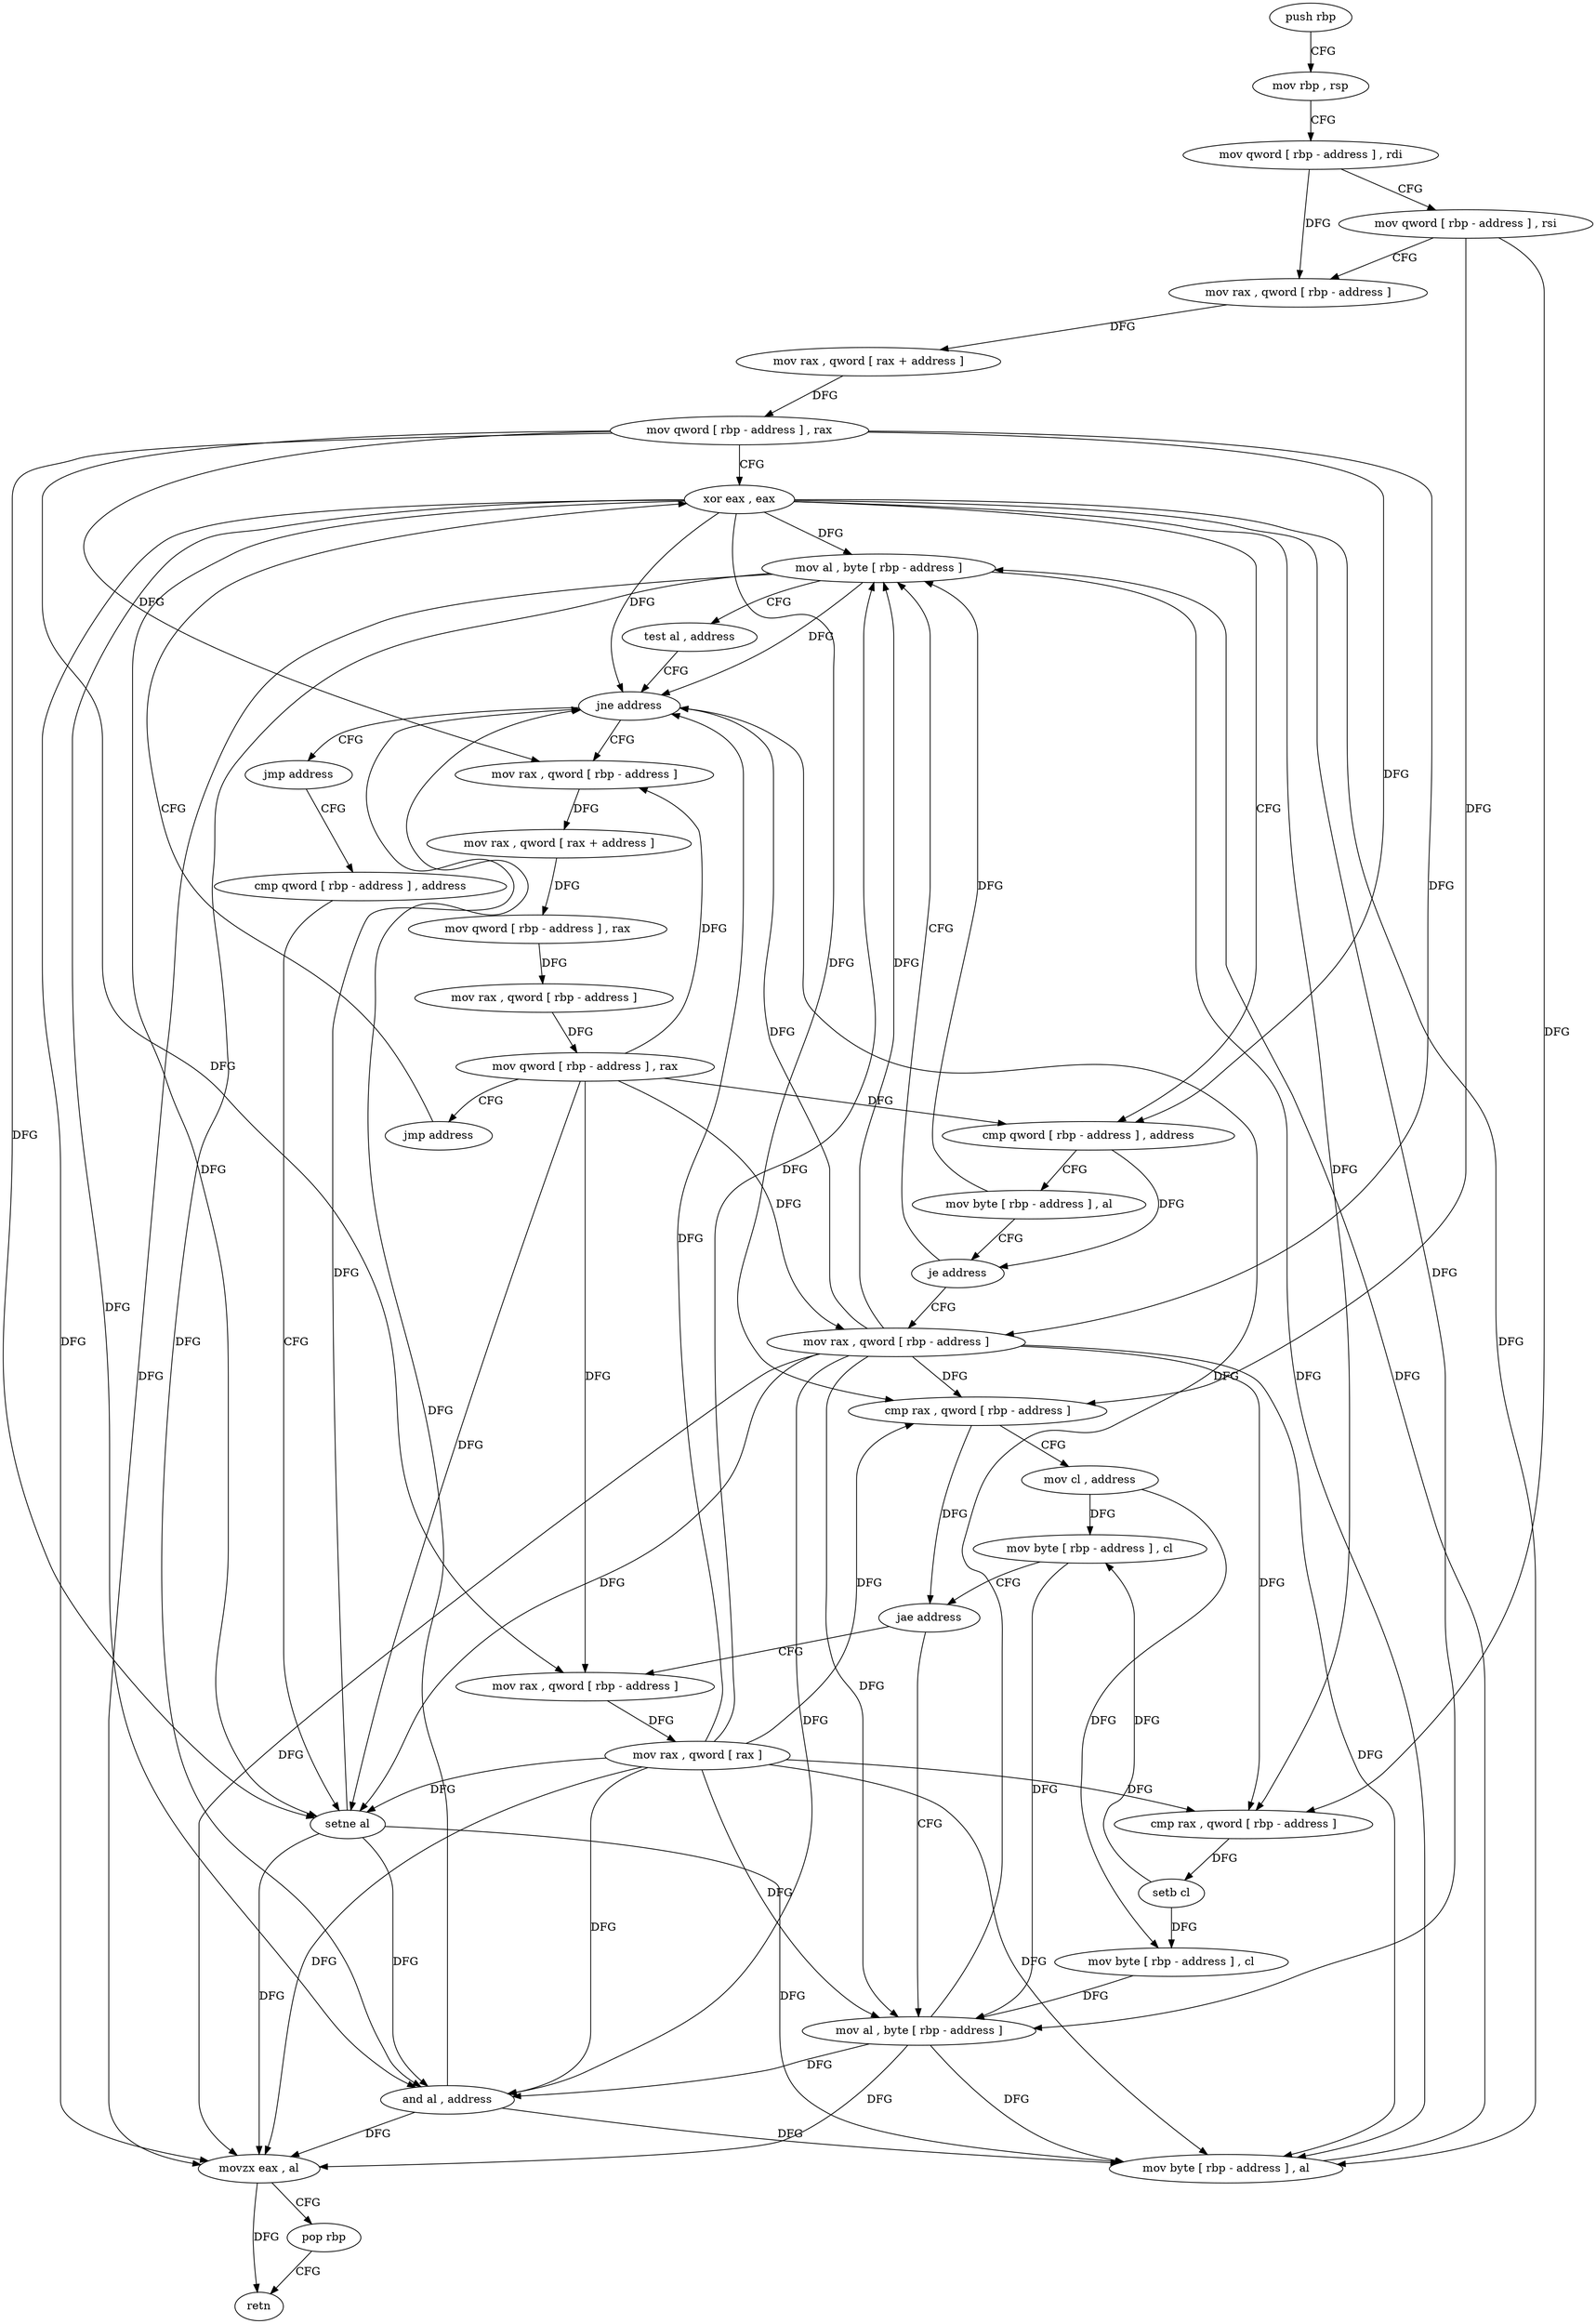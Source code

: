 digraph "func" {
"4308704" [label = "push rbp" ]
"4308705" [label = "mov rbp , rsp" ]
"4308708" [label = "mov qword [ rbp - address ] , rdi" ]
"4308712" [label = "mov qword [ rbp - address ] , rsi" ]
"4308716" [label = "mov rax , qword [ rbp - address ]" ]
"4308720" [label = "mov rax , qword [ rax + address ]" ]
"4308724" [label = "mov qword [ rbp - address ] , rax" ]
"4308728" [label = "xor eax , eax" ]
"4308786" [label = "mov al , byte [ rbp - address ]" ]
"4308789" [label = "test al , address" ]
"4308791" [label = "jne address" ]
"4308802" [label = "mov rax , qword [ rbp - address ]" ]
"4308797" [label = "jmp address" ]
"4308744" [label = "mov rax , qword [ rbp - address ]" ]
"4308748" [label = "cmp rax , qword [ rbp - address ]" ]
"4308752" [label = "mov cl , address" ]
"4308754" [label = "mov byte [ rbp - address ] , cl" ]
"4308757" [label = "jae address" ]
"4308780" [label = "mov al , byte [ rbp - address ]" ]
"4308763" [label = "mov rax , qword [ rbp - address ]" ]
"4308806" [label = "mov rax , qword [ rax + address ]" ]
"4308810" [label = "mov qword [ rbp - address ] , rax" ]
"4308814" [label = "mov rax , qword [ rbp - address ]" ]
"4308818" [label = "mov qword [ rbp - address ] , rax" ]
"4308822" [label = "jmp address" ]
"4308827" [label = "cmp qword [ rbp - address ] , address" ]
"4308783" [label = "mov byte [ rbp - address ] , al" ]
"4308767" [label = "mov rax , qword [ rax ]" ]
"4308770" [label = "cmp rax , qword [ rbp - address ]" ]
"4308774" [label = "setb cl" ]
"4308777" [label = "mov byte [ rbp - address ] , cl" ]
"4308730" [label = "cmp qword [ rbp - address ] , address" ]
"4308735" [label = "mov byte [ rbp - address ] , al" ]
"4308738" [label = "je address" ]
"4308832" [label = "setne al" ]
"4308835" [label = "and al , address" ]
"4308837" [label = "movzx eax , al" ]
"4308840" [label = "pop rbp" ]
"4308841" [label = "retn" ]
"4308704" -> "4308705" [ label = "CFG" ]
"4308705" -> "4308708" [ label = "CFG" ]
"4308708" -> "4308712" [ label = "CFG" ]
"4308708" -> "4308716" [ label = "DFG" ]
"4308712" -> "4308716" [ label = "CFG" ]
"4308712" -> "4308748" [ label = "DFG" ]
"4308712" -> "4308770" [ label = "DFG" ]
"4308716" -> "4308720" [ label = "DFG" ]
"4308720" -> "4308724" [ label = "DFG" ]
"4308724" -> "4308728" [ label = "CFG" ]
"4308724" -> "4308730" [ label = "DFG" ]
"4308724" -> "4308744" [ label = "DFG" ]
"4308724" -> "4308802" [ label = "DFG" ]
"4308724" -> "4308763" [ label = "DFG" ]
"4308724" -> "4308832" [ label = "DFG" ]
"4308728" -> "4308730" [ label = "CFG" ]
"4308728" -> "4308786" [ label = "DFG" ]
"4308728" -> "4308791" [ label = "DFG" ]
"4308728" -> "4308748" [ label = "DFG" ]
"4308728" -> "4308780" [ label = "DFG" ]
"4308728" -> "4308783" [ label = "DFG" ]
"4308728" -> "4308770" [ label = "DFG" ]
"4308728" -> "4308832" [ label = "DFG" ]
"4308728" -> "4308835" [ label = "DFG" ]
"4308728" -> "4308837" [ label = "DFG" ]
"4308786" -> "4308789" [ label = "CFG" ]
"4308786" -> "4308791" [ label = "DFG" ]
"4308786" -> "4308783" [ label = "DFG" ]
"4308786" -> "4308835" [ label = "DFG" ]
"4308786" -> "4308837" [ label = "DFG" ]
"4308789" -> "4308791" [ label = "CFG" ]
"4308791" -> "4308802" [ label = "CFG" ]
"4308791" -> "4308797" [ label = "CFG" ]
"4308802" -> "4308806" [ label = "DFG" ]
"4308797" -> "4308827" [ label = "CFG" ]
"4308744" -> "4308748" [ label = "DFG" ]
"4308744" -> "4308791" [ label = "DFG" ]
"4308744" -> "4308786" [ label = "DFG" ]
"4308744" -> "4308780" [ label = "DFG" ]
"4308744" -> "4308783" [ label = "DFG" ]
"4308744" -> "4308770" [ label = "DFG" ]
"4308744" -> "4308832" [ label = "DFG" ]
"4308744" -> "4308835" [ label = "DFG" ]
"4308744" -> "4308837" [ label = "DFG" ]
"4308748" -> "4308752" [ label = "CFG" ]
"4308748" -> "4308757" [ label = "DFG" ]
"4308752" -> "4308754" [ label = "DFG" ]
"4308752" -> "4308777" [ label = "DFG" ]
"4308754" -> "4308757" [ label = "CFG" ]
"4308754" -> "4308780" [ label = "DFG" ]
"4308757" -> "4308780" [ label = "CFG" ]
"4308757" -> "4308763" [ label = "CFG" ]
"4308780" -> "4308783" [ label = "DFG" ]
"4308780" -> "4308791" [ label = "DFG" ]
"4308780" -> "4308835" [ label = "DFG" ]
"4308780" -> "4308837" [ label = "DFG" ]
"4308763" -> "4308767" [ label = "DFG" ]
"4308806" -> "4308810" [ label = "DFG" ]
"4308810" -> "4308814" [ label = "DFG" ]
"4308814" -> "4308818" [ label = "DFG" ]
"4308818" -> "4308822" [ label = "CFG" ]
"4308818" -> "4308730" [ label = "DFG" ]
"4308818" -> "4308744" [ label = "DFG" ]
"4308818" -> "4308802" [ label = "DFG" ]
"4308818" -> "4308763" [ label = "DFG" ]
"4308818" -> "4308832" [ label = "DFG" ]
"4308822" -> "4308728" [ label = "CFG" ]
"4308827" -> "4308832" [ label = "CFG" ]
"4308783" -> "4308786" [ label = "DFG" ]
"4308767" -> "4308770" [ label = "DFG" ]
"4308767" -> "4308791" [ label = "DFG" ]
"4308767" -> "4308783" [ label = "DFG" ]
"4308767" -> "4308786" [ label = "DFG" ]
"4308767" -> "4308748" [ label = "DFG" ]
"4308767" -> "4308780" [ label = "DFG" ]
"4308767" -> "4308832" [ label = "DFG" ]
"4308767" -> "4308835" [ label = "DFG" ]
"4308767" -> "4308837" [ label = "DFG" ]
"4308770" -> "4308774" [ label = "DFG" ]
"4308774" -> "4308777" [ label = "DFG" ]
"4308774" -> "4308754" [ label = "DFG" ]
"4308777" -> "4308780" [ label = "DFG" ]
"4308730" -> "4308735" [ label = "CFG" ]
"4308730" -> "4308738" [ label = "DFG" ]
"4308735" -> "4308738" [ label = "CFG" ]
"4308735" -> "4308786" [ label = "DFG" ]
"4308738" -> "4308786" [ label = "CFG" ]
"4308738" -> "4308744" [ label = "CFG" ]
"4308832" -> "4308835" [ label = "DFG" ]
"4308832" -> "4308791" [ label = "DFG" ]
"4308832" -> "4308783" [ label = "DFG" ]
"4308832" -> "4308837" [ label = "DFG" ]
"4308835" -> "4308837" [ label = "DFG" ]
"4308835" -> "4308791" [ label = "DFG" ]
"4308835" -> "4308783" [ label = "DFG" ]
"4308837" -> "4308840" [ label = "CFG" ]
"4308837" -> "4308841" [ label = "DFG" ]
"4308840" -> "4308841" [ label = "CFG" ]
}
